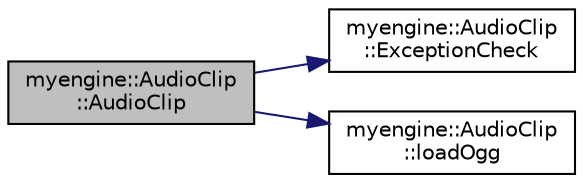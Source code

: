 digraph "myengine::AudioClip::AudioClip"
{
 // LATEX_PDF_SIZE
  edge [fontname="Helvetica",fontsize="10",labelfontname="Helvetica",labelfontsize="10"];
  node [fontname="Helvetica",fontsize="10",shape=record];
  rankdir="LR";
  Node1 [label="myengine::AudioClip\l::AudioClip",height=0.2,width=0.4,color="black", fillcolor="grey75", style="filled", fontcolor="black",tooltip="Initialises the AudioClip."];
  Node1 -> Node2 [color="midnightblue",fontsize="10",style="solid",fontname="Helvetica"];
  Node2 [label="myengine::AudioClip\l::ExceptionCheck",height=0.2,width=0.4,color="black", fillcolor="white", style="filled",URL="$structmyengine_1_1_audio_clip.html#a7d5a018889b5aef7a93a72ff6578d933",tooltip="OpenAL Soft exception checking."];
  Node1 -> Node3 [color="midnightblue",fontsize="10",style="solid",fontname="Helvetica"];
  Node3 [label="myengine::AudioClip\l::loadOgg",height=0.2,width=0.4,color="black", fillcolor="white", style="filled",URL="$structmyengine_1_1_audio_clip.html#a7489100a477a9adb62c8d47e271067b4",tooltip="Loads an .ogg audio file."];
}
